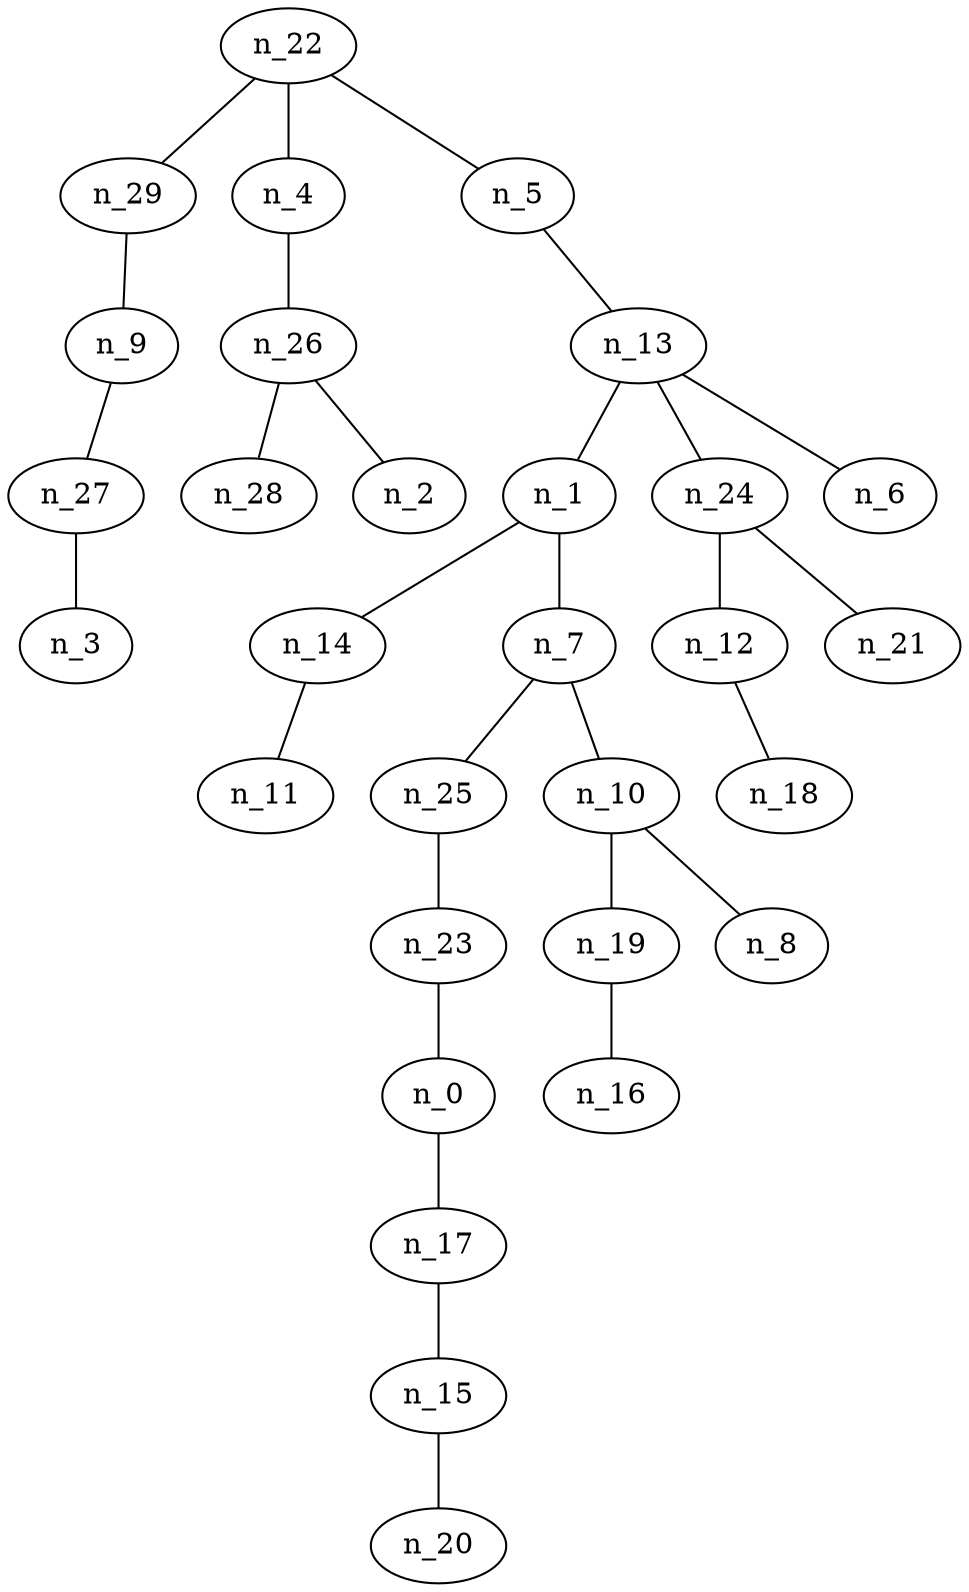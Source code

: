 graph grafoErdosRenyi_30_120_Prim  {
n_22;
n_29;
n_4;
n_5;
n_13;
n_1;
n_14;
n_24;
n_7;
n_25;
n_10;
n_19;
n_16;
n_23;
n_0;
n_17;
n_15;
n_20;
n_11;
n_26;
n_28;
n_2;
n_8;
n_9;
n_27;
n_3;
n_12;
n_18;
n_21;
n_6;
n_22 -- n_29;
n_22 -- n_4;
n_22 -- n_5;
n_5 -- n_13;
n_13 -- n_1;
n_1 -- n_14;
n_13 -- n_24;
n_1 -- n_7;
n_7 -- n_25;
n_7 -- n_10;
n_10 -- n_19;
n_19 -- n_16;
n_25 -- n_23;
n_23 -- n_0;
n_0 -- n_17;
n_17 -- n_15;
n_15 -- n_20;
n_14 -- n_11;
n_4 -- n_26;
n_26 -- n_28;
n_26 -- n_2;
n_10 -- n_8;
n_29 -- n_9;
n_9 -- n_27;
n_27 -- n_3;
n_24 -- n_12;
n_12 -- n_18;
n_24 -- n_21;
n_13 -- n_6;
}